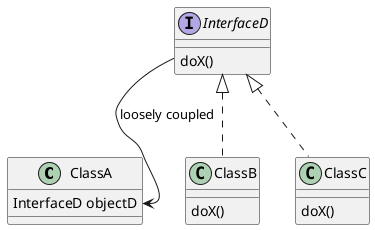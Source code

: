 @startuml
class ClassA {
  InterfaceD objectD
}

interface InterfaceD {
doX()
}


InterfaceD --> ClassA::objectD : loosely coupled

class ClassB implements InterfaceD{
doX()
}

class ClassC implements InterfaceD{
doX()
}

together {
    class ClassB
    class ClassC
}

@enduml